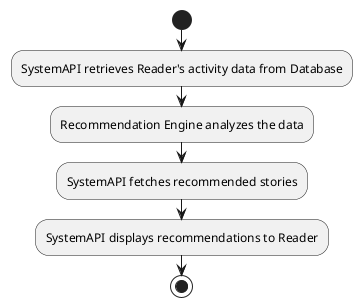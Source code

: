 @startuml
'https://plantuml.com/activity-diagram-beta
' Generate Recommendation Activity Diagram
start
:SystemAPI retrieves Reader's activity data from Database;
:Recommendation Engine analyzes the data;
:SystemAPI fetches recommended stories;
:SystemAPI displays recommendations to Reader;
stop
@enduml

